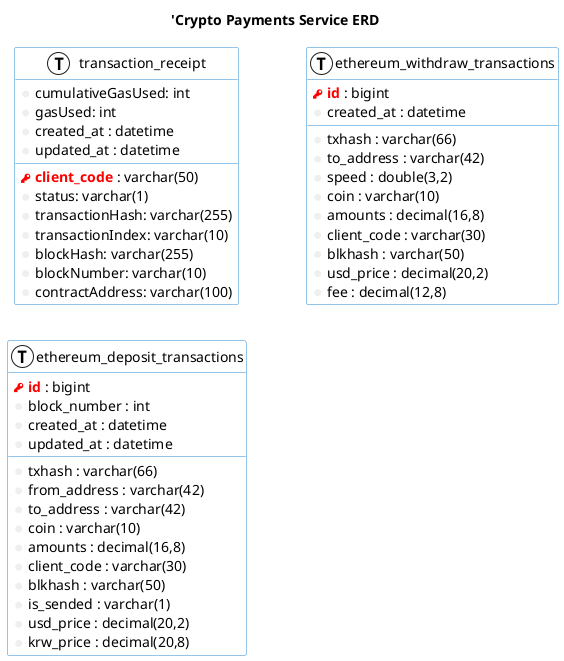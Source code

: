 @startuml
!define primary_key(x) <b><color:red><&key> x</color></b>
!define foreign_key(x) <color:blue><&key> x</color>
!define column(x) <color:#efefef><&media-record></color> x
!define table(x) entity x << (T, white) >>

left to right direction
skinparam roundcorner 5
skinparam shadowing false
skinparam handwritten false
skinparam class {
    BackgroundColor white
    ArrowColor #2688d4
    BorderColor #2688d4
}

title 'Crypto Payments Service ERD


table( transaction_receipt ) {
    primary_key( client_code ) : varchar(50)
    column( status ): varchar(1)
    column( transactionHash ): varchar(255)
    column( transactionIndex ): varchar(10)
    column( blockHash ): varchar(255)
    column( blockNumber ): varchar(10)
    column( contractAddress ): varchar(100)
    column( cumulativeGasUsed ): int
    column( gasUsed ): int
    column( created_at ) : datetime
    column( updated_at ) : datetime
}


table( ethereum_deposit_transactions ) {
    primary_key( id ) : bigint
    column( txhash ) : varchar(66)
    column( from_address ) : varchar(42)
    column( to_address ) : varchar(42)
    column( block_number ) : int
    column( coin ) : varchar(10)
    column( amounts ) : decimal(16,8)
    column( client_code ) : varchar(30)
    column( blkhash ) : varchar(50)
    column( is_sended ) : varchar(1)
    column( usd_price ) : decimal(20,2)
    column( krw_price ) : decimal(20,8)
    column( created_at ) : datetime
    column( updated_at ) : datetime
}


table( ethereum_withdraw_transactions ) {
    primary_key( id ) : bigint
    column( txhash ) : varchar(66)
    column( to_address ) : varchar(42)
    column( speed ) : double(3,2)
    column( coin ) : varchar(10)
    column( amounts ) : decimal(16,8)
    column( client_code ) : varchar(30)
    column( blkhash ) : varchar(50)
    column( usd_price ) : decimal(20,2)
    column( fee ) : decimal(12,8)
    column( created_at ) : datetime
}



@enduml
